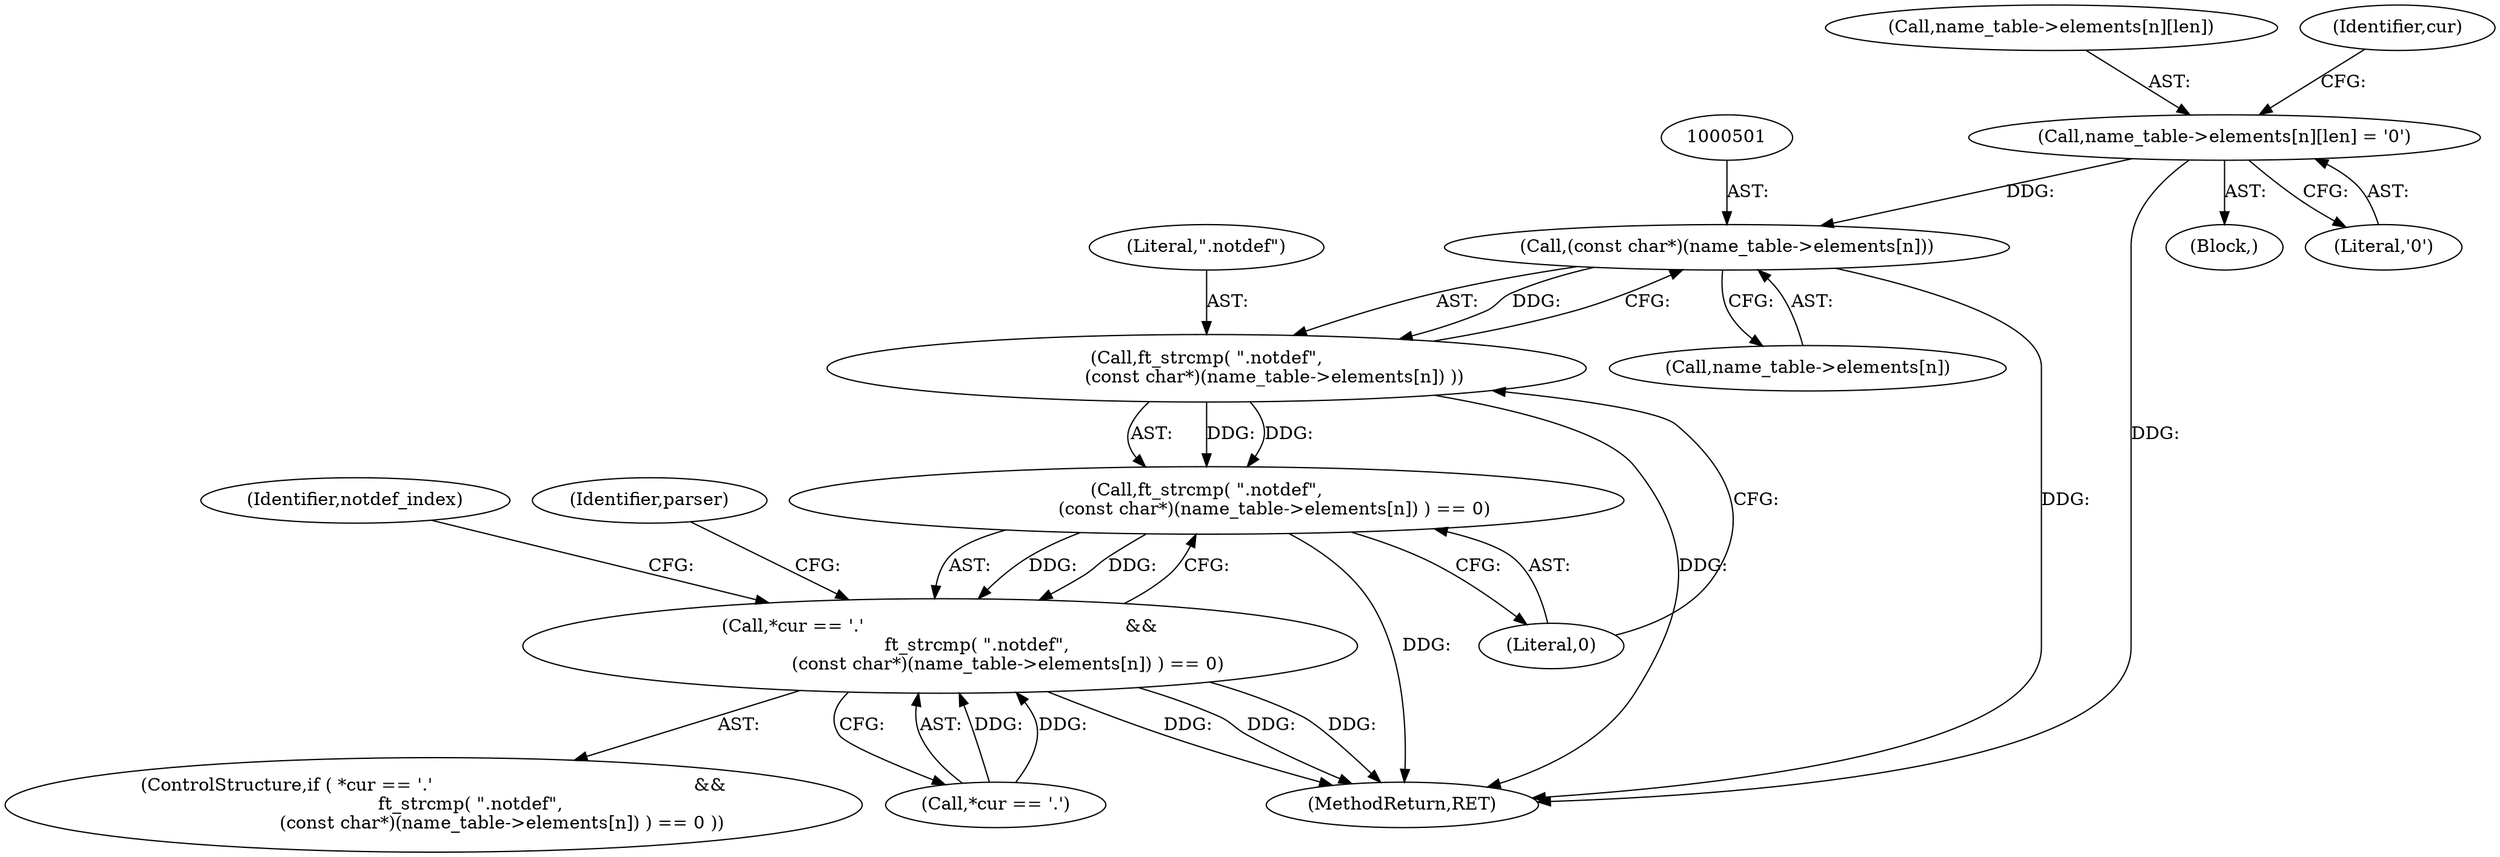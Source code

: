 digraph "0_savannah_dd89710f0f643eb0f99a3830e0712d26c7642acd_0@array" {
"1000482" [label="(Call,name_table->elements[n][len] = '\0')"];
"1000500" [label="(Call,(const char*)(name_table->elements[n]))"];
"1000498" [label="(Call,ft_strcmp( \".notdef\",\n                        (const char*)(name_table->elements[n]) ))"];
"1000497" [label="(Call,ft_strcmp( \".notdef\",\n                        (const char*)(name_table->elements[n]) ) == 0)"];
"1000492" [label="(Call,*cur == '.'                                              &&\n             ft_strcmp( \".notdef\",\n                        (const char*)(name_table->elements[n]) ) == 0)"];
"1000483" [label="(Call,name_table->elements[n][len])"];
"1000499" [label="(Literal,\".notdef\")"];
"1000482" [label="(Call,name_table->elements[n][len] = '\0')"];
"1000502" [label="(Call,name_table->elements[n])"];
"1000765" [label="(MethodReturn,RET)"];
"1000495" [label="(Identifier,cur)"];
"1000507" [label="(Literal,0)"];
"1000491" [label="(ControlStructure,if ( *cur == '.'                                              &&\n             ft_strcmp( \".notdef\",\n                        (const char*)(name_table->elements[n]) ) == 0 ))"];
"1000498" [label="(Call,ft_strcmp( \".notdef\",\n                        (const char*)(name_table->elements[n]) ))"];
"1000510" [label="(Identifier,notdef_index)"];
"1000516" [label="(Identifier,parser)"];
"1000500" [label="(Call,(const char*)(name_table->elements[n]))"];
"1000492" [label="(Call,*cur == '.'                                              &&\n             ft_strcmp( \".notdef\",\n                        (const char*)(name_table->elements[n]) ) == 0)"];
"1000497" [label="(Call,ft_strcmp( \".notdef\",\n                        (const char*)(name_table->elements[n]) ) == 0)"];
"1000493" [label="(Call,*cur == '.')"];
"1000443" [label="(Block,)"];
"1000490" [label="(Literal,'\0')"];
"1000482" -> "1000443"  [label="AST: "];
"1000482" -> "1000490"  [label="CFG: "];
"1000483" -> "1000482"  [label="AST: "];
"1000490" -> "1000482"  [label="AST: "];
"1000495" -> "1000482"  [label="CFG: "];
"1000482" -> "1000765"  [label="DDG: "];
"1000482" -> "1000500"  [label="DDG: "];
"1000500" -> "1000498"  [label="AST: "];
"1000500" -> "1000502"  [label="CFG: "];
"1000501" -> "1000500"  [label="AST: "];
"1000502" -> "1000500"  [label="AST: "];
"1000498" -> "1000500"  [label="CFG: "];
"1000500" -> "1000765"  [label="DDG: "];
"1000500" -> "1000498"  [label="DDG: "];
"1000498" -> "1000497"  [label="AST: "];
"1000499" -> "1000498"  [label="AST: "];
"1000507" -> "1000498"  [label="CFG: "];
"1000498" -> "1000765"  [label="DDG: "];
"1000498" -> "1000497"  [label="DDG: "];
"1000498" -> "1000497"  [label="DDG: "];
"1000497" -> "1000492"  [label="AST: "];
"1000497" -> "1000507"  [label="CFG: "];
"1000507" -> "1000497"  [label="AST: "];
"1000492" -> "1000497"  [label="CFG: "];
"1000497" -> "1000765"  [label="DDG: "];
"1000497" -> "1000492"  [label="DDG: "];
"1000497" -> "1000492"  [label="DDG: "];
"1000492" -> "1000491"  [label="AST: "];
"1000492" -> "1000493"  [label="CFG: "];
"1000493" -> "1000492"  [label="AST: "];
"1000510" -> "1000492"  [label="CFG: "];
"1000516" -> "1000492"  [label="CFG: "];
"1000492" -> "1000765"  [label="DDG: "];
"1000492" -> "1000765"  [label="DDG: "];
"1000492" -> "1000765"  [label="DDG: "];
"1000493" -> "1000492"  [label="DDG: "];
"1000493" -> "1000492"  [label="DDG: "];
}
